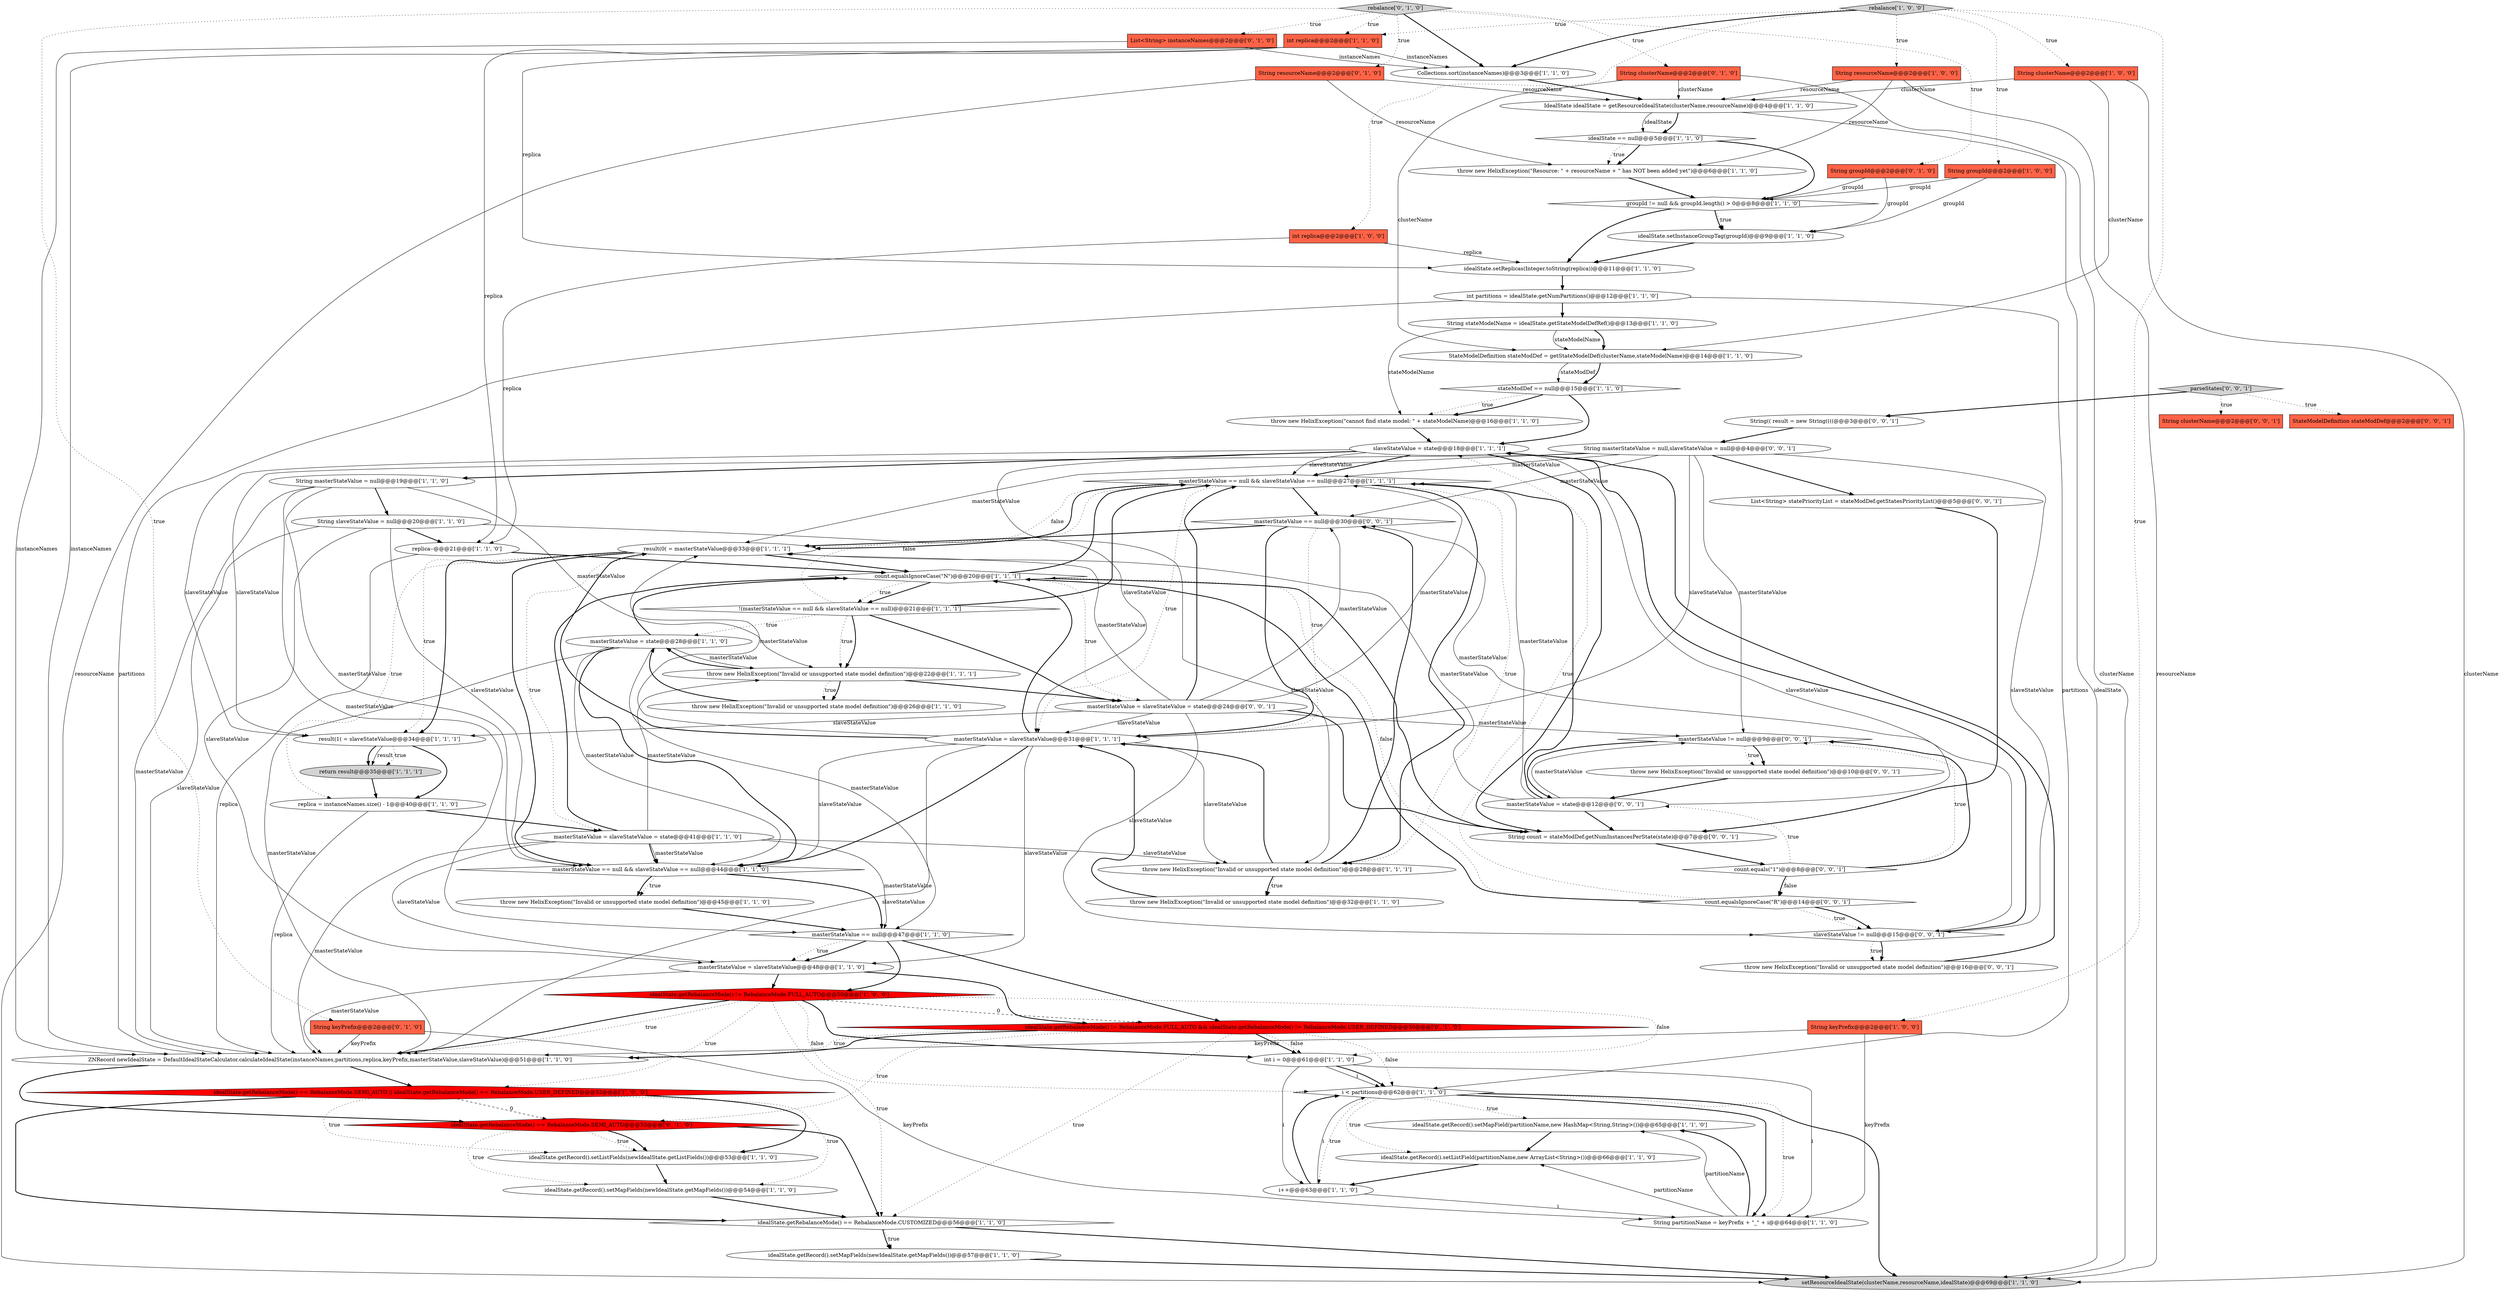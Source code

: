 digraph {
53 [style = filled, label = "int partitions = idealState.getNumPartitions()@@@12@@@['1', '1', '0']", fillcolor = white, shape = ellipse image = "AAA0AAABBB1BBB"];
6 [style = filled, label = "throw new HelixException(\"cannot find state model: \" + stateModelName)@@@16@@@['1', '1', '0']", fillcolor = white, shape = ellipse image = "AAA0AAABBB1BBB"];
9 [style = filled, label = "masterStateValue == null && slaveStateValue == null@@@27@@@['1', '1', '1']", fillcolor = white, shape = diamond image = "AAA0AAABBB1BBB"];
28 [style = filled, label = "String keyPrefix@@@2@@@['1', '0', '0']", fillcolor = tomato, shape = box image = "AAA0AAABBB1BBB"];
10 [style = filled, label = "masterStateValue == null && slaveStateValue == null@@@44@@@['1', '1', '0']", fillcolor = white, shape = diamond image = "AAA0AAABBB1BBB"];
35 [style = filled, label = "throw new HelixException(\"Resource: \" + resourceName + \" has NOT been added yet\")@@@6@@@['1', '1', '0']", fillcolor = white, shape = ellipse image = "AAA0AAABBB1BBB"];
36 [style = filled, label = "throw new HelixException(\"Invalid or unsupported state model definition\")@@@22@@@['1', '1', '1']", fillcolor = white, shape = ellipse image = "AAA0AAABBB1BBB"];
56 [style = filled, label = "idealState.getRebalanceMode() != RebalanceMode.FULL_AUTO && idealState.getRebalanceMode() != RebalanceMode.USER_DEFINED@@@50@@@['0', '1', '0']", fillcolor = red, shape = diamond image = "AAA1AAABBB2BBB"];
37 [style = filled, label = "stateModDef == null@@@15@@@['1', '1', '0']", fillcolor = white, shape = diamond image = "AAA0AAABBB1BBB"];
61 [style = filled, label = "String clusterName@@@2@@@['0', '1', '0']", fillcolor = tomato, shape = box image = "AAA0AAABBB2BBB"];
34 [style = filled, label = "String clusterName@@@2@@@['1', '0', '0']", fillcolor = tomato, shape = box image = "AAA0AAABBB1BBB"];
3 [style = filled, label = "int replica@@@2@@@['1', '0', '0']", fillcolor = tomato, shape = box image = "AAA0AAABBB1BBB"];
65 [style = filled, label = "List<String> statePriorityList = stateModDef.getStatesPriorityList()@@@5@@@['0', '0', '1']", fillcolor = white, shape = ellipse image = "AAA0AAABBB3BBB"];
57 [style = filled, label = "String groupId@@@2@@@['0', '1', '0']", fillcolor = tomato, shape = box image = "AAA0AAABBB2BBB"];
13 [style = filled, label = "String groupId@@@2@@@['1', '0', '0']", fillcolor = tomato, shape = box image = "AAA0AAABBB1BBB"];
66 [style = filled, label = "masterStateValue == null@@@30@@@['0', '0', '1']", fillcolor = white, shape = diamond image = "AAA0AAABBB3BBB"];
64 [style = filled, label = "masterStateValue = slaveStateValue = state@@@24@@@['0', '0', '1']", fillcolor = white, shape = ellipse image = "AAA0AAABBB3BBB"];
67 [style = filled, label = "String count = stateModDef.getNumInstancesPerState(state)@@@7@@@['0', '0', '1']", fillcolor = white, shape = ellipse image = "AAA0AAABBB3BBB"];
41 [style = filled, label = "idealState.getRebalanceMode() == RebalanceMode.SEMI_AUTO || idealState.getRebalanceMode() == RebalanceMode.USER_DEFINED@@@52@@@['1', '0', '0']", fillcolor = red, shape = diamond image = "AAA1AAABBB1BBB"];
78 [style = filled, label = "String(( result = new String((((@@@3@@@['0', '0', '1']", fillcolor = white, shape = ellipse image = "AAA0AAABBB3BBB"];
11 [style = filled, label = "Collections.sort(instanceNames)@@@3@@@['1', '1', '0']", fillcolor = white, shape = ellipse image = "AAA0AAABBB1BBB"];
18 [style = filled, label = "StateModelDefinition stateModDef = getStateModelDef(clusterName,stateModelName)@@@14@@@['1', '1', '0']", fillcolor = white, shape = ellipse image = "AAA0AAABBB1BBB"];
27 [style = filled, label = "setResourceIdealState(clusterName,resourceName,idealState)@@@69@@@['1', '1', '0']", fillcolor = lightgray, shape = ellipse image = "AAA0AAABBB1BBB"];
23 [style = filled, label = "idealState.getRebalanceMode() != RebalanceMode.FULL_AUTO@@@50@@@['1', '0', '0']", fillcolor = red, shape = diamond image = "AAA1AAABBB1BBB"];
50 [style = filled, label = "masterStateValue = slaveStateValue@@@48@@@['1', '1', '0']", fillcolor = white, shape = ellipse image = "AAA0AAABBB1BBB"];
59 [style = filled, label = "String resourceName@@@2@@@['0', '1', '0']", fillcolor = tomato, shape = box image = "AAA0AAABBB2BBB"];
33 [style = filled, label = "result(0( = masterStateValue@@@33@@@['1', '1', '1']", fillcolor = white, shape = ellipse image = "AAA0AAABBB1BBB"];
31 [style = filled, label = "ZNRecord newIdealState = DefaultIdealStateCalculator.calculateIdealState(instanceNames,partitions,replica,keyPrefix,masterStateValue,slaveStateValue)@@@51@@@['1', '1', '0']", fillcolor = white, shape = ellipse image = "AAA0AAABBB1BBB"];
47 [style = filled, label = "idealState.getRecord().setMapFields(newIdealState.getMapFields())@@@57@@@['1', '1', '0']", fillcolor = white, shape = ellipse image = "AAA0AAABBB1BBB"];
51 [style = filled, label = "i < partitions@@@62@@@['1', '1', '0']", fillcolor = white, shape = diamond image = "AAA0AAABBB1BBB"];
29 [style = filled, label = "String resourceName@@@2@@@['1', '0', '0']", fillcolor = tomato, shape = box image = "AAA0AAABBB1BBB"];
15 [style = filled, label = "idealState.getRebalanceMode() == RebalanceMode.CUSTOMIZED@@@56@@@['1', '1', '0']", fillcolor = white, shape = diamond image = "AAA0AAABBB1BBB"];
14 [style = filled, label = "idealState == null@@@5@@@['1', '1', '0']", fillcolor = white, shape = diamond image = "AAA0AAABBB1BBB"];
32 [style = filled, label = "int i = 0@@@61@@@['1', '1', '0']", fillcolor = white, shape = ellipse image = "AAA0AAABBB1BBB"];
52 [style = filled, label = "replica--@@@21@@@['1', '1', '0']", fillcolor = white, shape = ellipse image = "AAA0AAABBB1BBB"];
68 [style = filled, label = "count.equals(\"1\")@@@8@@@['0', '0', '1']", fillcolor = white, shape = diamond image = "AAA0AAABBB3BBB"];
74 [style = filled, label = "parseStates['0', '0', '1']", fillcolor = lightgray, shape = diamond image = "AAA0AAABBB3BBB"];
8 [style = filled, label = "idealState.getRecord().setMapField(partitionName,new HashMap<String,String>())@@@65@@@['1', '1', '0']", fillcolor = white, shape = ellipse image = "AAA0AAABBB1BBB"];
24 [style = filled, label = "count.equalsIgnoreCase(\"N\")@@@20@@@['1', '1', '1']", fillcolor = white, shape = diamond image = "AAA0AAABBB1BBB"];
12 [style = filled, label = "i++@@@63@@@['1', '1', '0']", fillcolor = white, shape = ellipse image = "AAA0AAABBB1BBB"];
30 [style = filled, label = "idealState.getRecord().setMapFields(newIdealState.getMapFields())@@@54@@@['1', '1', '0']", fillcolor = white, shape = ellipse image = "AAA0AAABBB1BBB"];
42 [style = filled, label = "idealState.getRecord().setListField(partitionName,new ArrayList<String>())@@@66@@@['1', '1', '0']", fillcolor = white, shape = ellipse image = "AAA0AAABBB1BBB"];
49 [style = filled, label = "String stateModelName = idealState.getStateModelDefRef()@@@13@@@['1', '1', '0']", fillcolor = white, shape = ellipse image = "AAA0AAABBB1BBB"];
5 [style = filled, label = "rebalance['1', '0', '0']", fillcolor = lightgray, shape = diamond image = "AAA0AAABBB1BBB"];
21 [style = filled, label = "masterStateValue = state@@@28@@@['1', '1', '0']", fillcolor = white, shape = ellipse image = "AAA0AAABBB1BBB"];
58 [style = filled, label = "rebalance['0', '1', '0']", fillcolor = lightgray, shape = diamond image = "AAA0AAABBB2BBB"];
45 [style = filled, label = "throw new HelixException(\"Invalid or unsupported state model definition\")@@@32@@@['1', '1', '0']", fillcolor = white, shape = ellipse image = "AAA0AAABBB1BBB"];
77 [style = filled, label = "StateModelDefinition stateModDef@@@2@@@['0', '0', '1']", fillcolor = tomato, shape = box image = "AAA0AAABBB3BBB"];
69 [style = filled, label = "String masterStateValue = null,slaveStateValue = null@@@4@@@['0', '0', '1']", fillcolor = white, shape = ellipse image = "AAA0AAABBB3BBB"];
1 [style = filled, label = "String slaveStateValue = null@@@20@@@['1', '1', '0']", fillcolor = white, shape = ellipse image = "AAA0AAABBB1BBB"];
2 [style = filled, label = "!(masterStateValue == null && slaveStateValue == null)@@@21@@@['1', '1', '1']", fillcolor = white, shape = diamond image = "AAA0AAABBB1BBB"];
70 [style = filled, label = "String clusterName@@@2@@@['0', '0', '1']", fillcolor = tomato, shape = box image = "AAA0AAABBB3BBB"];
7 [style = filled, label = "result(1( = slaveStateValue@@@34@@@['1', '1', '1']", fillcolor = white, shape = ellipse image = "AAA0AAABBB1BBB"];
17 [style = filled, label = "idealState.setReplicas(Integer.toString(replica))@@@11@@@['1', '1', '0']", fillcolor = white, shape = ellipse image = "AAA0AAABBB1BBB"];
19 [style = filled, label = "masterStateValue = slaveStateValue@@@31@@@['1', '1', '1']", fillcolor = white, shape = ellipse image = "AAA0AAABBB1BBB"];
75 [style = filled, label = "count.equalsIgnoreCase(\"R\")@@@14@@@['0', '0', '1']", fillcolor = white, shape = diamond image = "AAA0AAABBB3BBB"];
16 [style = filled, label = "throw new HelixException(\"Invalid or unsupported state model definition\")@@@45@@@['1', '1', '0']", fillcolor = white, shape = ellipse image = "AAA0AAABBB1BBB"];
55 [style = filled, label = "idealState.getRebalanceMode() == RebalanceMode.SEMI_AUTO@@@52@@@['0', '1', '0']", fillcolor = red, shape = diamond image = "AAA1AAABBB2BBB"];
25 [style = filled, label = "groupId != null && groupId.length() > 0@@@8@@@['1', '1', '0']", fillcolor = white, shape = diamond image = "AAA0AAABBB1BBB"];
73 [style = filled, label = "slaveStateValue != null@@@15@@@['0', '0', '1']", fillcolor = white, shape = diamond image = "AAA0AAABBB3BBB"];
62 [style = filled, label = "String keyPrefix@@@2@@@['0', '1', '0']", fillcolor = tomato, shape = box image = "AAA0AAABBB2BBB"];
40 [style = filled, label = "masterStateValue == null@@@47@@@['1', '1', '0']", fillcolor = white, shape = diamond image = "AAA0AAABBB1BBB"];
54 [style = filled, label = "throw new HelixException(\"Invalid or unsupported state model definition\")@@@26@@@['1', '1', '0']", fillcolor = white, shape = ellipse image = "AAA0AAABBB1BBB"];
20 [style = filled, label = "masterStateValue = slaveStateValue = state@@@41@@@['1', '1', '0']", fillcolor = white, shape = ellipse image = "AAA0AAABBB1BBB"];
26 [style = filled, label = "slaveStateValue = state@@@18@@@['1', '1', '1']", fillcolor = white, shape = ellipse image = "AAA0AAABBB1BBB"];
43 [style = filled, label = "return result@@@35@@@['1', '1', '1']", fillcolor = lightgray, shape = ellipse image = "AAA0AAABBB1BBB"];
60 [style = filled, label = "List<String> instanceNames@@@2@@@['0', '1', '0']", fillcolor = tomato, shape = box image = "AAA0AAABBB2BBB"];
22 [style = filled, label = "String masterStateValue = null@@@19@@@['1', '1', '0']", fillcolor = white, shape = ellipse image = "AAA0AAABBB1BBB"];
39 [style = filled, label = "replica = instanceNames.size() - 1@@@40@@@['1', '1', '0']", fillcolor = white, shape = ellipse image = "AAA0AAABBB1BBB"];
48 [style = filled, label = "IdealState idealState = getResourceIdealState(clusterName,resourceName)@@@4@@@['1', '1', '0']", fillcolor = white, shape = ellipse image = "AAA0AAABBB1BBB"];
63 [style = filled, label = "throw new HelixException(\"Invalid or unsupported state model definition\")@@@16@@@['0', '0', '1']", fillcolor = white, shape = ellipse image = "AAA0AAABBB3BBB"];
38 [style = filled, label = "idealState.setInstanceGroupTag(groupId)@@@9@@@['1', '1', '0']", fillcolor = white, shape = ellipse image = "AAA0AAABBB1BBB"];
71 [style = filled, label = "masterStateValue = state@@@12@@@['0', '0', '1']", fillcolor = white, shape = ellipse image = "AAA0AAABBB3BBB"];
46 [style = filled, label = "throw new HelixException(\"Invalid or unsupported state model definition\")@@@28@@@['1', '1', '1']", fillcolor = white, shape = ellipse image = "AAA0AAABBB1BBB"];
76 [style = filled, label = "throw new HelixException(\"Invalid or unsupported state model definition\")@@@10@@@['0', '0', '1']", fillcolor = white, shape = ellipse image = "AAA0AAABBB3BBB"];
4 [style = filled, label = "idealState.getRecord().setListFields(newIdealState.getListFields())@@@53@@@['1', '1', '0']", fillcolor = white, shape = ellipse image = "AAA0AAABBB1BBB"];
44 [style = filled, label = "int replica@@@2@@@['1', '1', '0']", fillcolor = tomato, shape = box image = "AAA0AAABBB1BBB"];
0 [style = filled, label = "String partitionName = keyPrefix + \"_\" + i@@@64@@@['1', '1', '0']", fillcolor = white, shape = ellipse image = "AAA0AAABBB1BBB"];
72 [style = filled, label = "masterStateValue != null@@@9@@@['0', '0', '1']", fillcolor = white, shape = diamond image = "AAA0AAABBB3BBB"];
57->25 [style = solid, label="groupId"];
9->33 [style = dotted, label="false"];
40->50 [style = dotted, label="true"];
21->10 [style = bold, label=""];
14->25 [style = bold, label=""];
65->67 [style = bold, label=""];
41->15 [style = bold, label=""];
14->35 [style = bold, label=""];
71->9 [style = bold, label=""];
29->48 [style = solid, label="resourceName"];
61->48 [style = solid, label="clusterName"];
18->37 [style = solid, label="stateModDef"];
73->63 [style = dotted, label="true"];
34->27 [style = solid, label="clusterName"];
26->19 [style = solid, label="slaveStateValue"];
50->56 [style = bold, label=""];
26->9 [style = bold, label=""];
71->72 [style = solid, label="masterStateValue"];
21->24 [style = bold, label=""];
20->31 [style = solid, label="masterStateValue"];
1->10 [style = solid, label="slaveStateValue"];
76->71 [style = bold, label=""];
58->62 [style = dotted, label="true"];
47->27 [style = bold, label=""];
68->71 [style = dotted, label="true"];
53->51 [style = solid, label="partitions"];
24->67 [style = bold, label=""];
40->23 [style = bold, label=""];
19->10 [style = solid, label="slaveStateValue"];
61->18 [style = solid, label="clusterName"];
26->22 [style = bold, label=""];
2->9 [style = dotted, label="false"];
19->24 [style = bold, label=""];
52->24 [style = bold, label=""];
5->13 [style = dotted, label="true"];
17->53 [style = bold, label=""];
71->67 [style = bold, label=""];
46->66 [style = bold, label=""];
51->42 [style = dotted, label="true"];
56->15 [style = dotted, label="true"];
2->36 [style = bold, label=""];
0->8 [style = bold, label=""];
67->68 [style = bold, label=""];
69->66 [style = solid, label="masterStateValue"];
7->43 [style = bold, label=""];
75->24 [style = dotted, label="false"];
61->27 [style = solid, label="clusterName"];
23->15 [style = dotted, label="true"];
64->9 [style = solid, label="masterStateValue"];
5->29 [style = dotted, label="true"];
56->31 [style = dotted, label="true"];
71->66 [style = solid, label="masterStateValue"];
19->31 [style = solid, label="slaveStateValue"];
56->51 [style = dotted, label="false"];
10->16 [style = dotted, label="true"];
68->72 [style = dotted, label="true"];
66->33 [style = bold, label=""];
5->44 [style = dotted, label="true"];
75->73 [style = dotted, label="true"];
36->54 [style = dotted, label="true"];
58->11 [style = bold, label=""];
64->7 [style = solid, label="slaveStateValue"];
32->12 [style = solid, label="i"];
33->7 [style = bold, label=""];
69->73 [style = solid, label="slaveStateValue"];
26->67 [style = bold, label=""];
64->9 [style = bold, label=""];
74->77 [style = dotted, label="true"];
40->50 [style = bold, label=""];
16->40 [style = bold, label=""];
50->23 [style = bold, label=""];
68->72 [style = bold, label=""];
74->78 [style = bold, label=""];
37->26 [style = bold, label=""];
11->48 [style = bold, label=""];
44->11 [style = solid, label="instanceNames"];
9->33 [style = bold, label=""];
56->32 [style = bold, label=""];
69->33 [style = solid, label="masterStateValue"];
75->24 [style = bold, label=""];
1->31 [style = solid, label="slaveStateValue"];
32->51 [style = solid, label="i"];
49->6 [style = solid, label="stateModelName"];
20->50 [style = solid, label="slaveStateValue"];
69->19 [style = solid, label="slaveStateValue"];
41->4 [style = bold, label=""];
23->41 [style = dotted, label="true"];
51->0 [style = bold, label=""];
19->46 [style = solid, label="slaveStateValue"];
62->0 [style = solid, label="keyPrefix"];
2->21 [style = dotted, label="true"];
2->9 [style = bold, label=""];
5->3 [style = dotted, label="true"];
19->50 [style = solid, label="slaveStateValue"];
58->60 [style = dotted, label="true"];
25->38 [style = dotted, label="true"];
26->7 [style = solid, label="slaveStateValue"];
20->40 [style = solid, label="masterStateValue"];
12->51 [style = bold, label=""];
62->31 [style = solid, label="keyPrefix"];
69->72 [style = solid, label="masterStateValue"];
5->34 [style = dotted, label="true"];
72->71 [style = bold, label=""];
32->0 [style = solid, label="i"];
28->31 [style = solid, label="keyPrefix"];
13->25 [style = solid, label="groupId"];
49->18 [style = bold, label=""];
13->38 [style = solid, label="groupId"];
21->31 [style = solid, label="masterStateValue"];
71->9 [style = solid, label="masterStateValue"];
31->41 [style = bold, label=""];
51->27 [style = bold, label=""];
46->45 [style = dotted, label="true"];
20->36 [style = solid, label="masterStateValue"];
46->19 [style = bold, label=""];
5->11 [style = bold, label=""];
44->31 [style = solid, label="instanceNames"];
1->46 [style = solid, label="slaveStateValue"];
15->47 [style = bold, label=""];
39->20 [style = bold, label=""];
38->17 [style = bold, label=""];
32->51 [style = bold, label=""];
69->7 [style = solid, label="slaveStateValue"];
30->15 [style = bold, label=""];
25->38 [style = bold, label=""];
33->39 [style = dotted, label="true"];
18->37 [style = bold, label=""];
23->31 [style = bold, label=""];
19->33 [style = bold, label=""];
56->55 [style = dotted, label="true"];
73->63 [style = bold, label=""];
53->31 [style = solid, label="partitions"];
41->30 [style = dotted, label="true"];
59->48 [style = solid, label="resourceName"];
6->26 [style = bold, label=""];
64->66 [style = solid, label="masterStateValue"];
15->47 [style = dotted, label="true"];
64->19 [style = solid, label="slaveStateValue"];
58->59 [style = dotted, label="true"];
21->36 [style = solid, label="masterStateValue"];
1->52 [style = bold, label=""];
34->18 [style = solid, label="clusterName"];
40->56 [style = bold, label=""];
56->31 [style = bold, label=""];
9->66 [style = bold, label=""];
72->76 [style = dotted, label="true"];
63->26 [style = bold, label=""];
48->14 [style = bold, label=""];
7->43 [style = solid, label="result"];
9->46 [style = bold, label=""];
23->51 [style = dotted, label="false"];
23->32 [style = bold, label=""];
2->64 [style = bold, label=""];
23->56 [style = dashed, label="0"];
19->10 [style = bold, label=""];
1->50 [style = solid, label="slaveStateValue"];
51->12 [style = dotted, label="true"];
51->0 [style = dotted, label="true"];
25->17 [style = bold, label=""];
66->19 [style = bold, label=""];
22->31 [style = solid, label="masterStateValue"];
55->30 [style = dotted, label="true"];
22->36 [style = solid, label="masterStateValue"];
0->42 [style = solid, label="partitionName"];
35->25 [style = bold, label=""];
55->4 [style = dotted, label="true"];
64->73 [style = solid, label="slaveStateValue"];
37->6 [style = dotted, label="true"];
20->46 [style = solid, label="slaveStateValue"];
9->19 [style = dotted, label="true"];
21->10 [style = solid, label="masterStateValue"];
41->4 [style = dotted, label="true"];
10->16 [style = bold, label=""];
73->26 [style = bold, label=""];
7->39 [style = bold, label=""];
33->24 [style = bold, label=""];
57->38 [style = solid, label="groupId"];
44->52 [style = solid, label="replica"];
9->46 [style = dotted, label="true"];
23->32 [style = dotted, label="false"];
10->40 [style = bold, label=""];
28->0 [style = solid, label="keyPrefix"];
55->15 [style = bold, label=""];
48->27 [style = solid, label="idealState"];
54->21 [style = bold, label=""];
75->73 [style = bold, label=""];
56->32 [style = dotted, label="false"];
64->67 [style = bold, label=""];
2->36 [style = dotted, label="true"];
22->1 [style = bold, label=""];
24->64 [style = dotted, label="true"];
21->40 [style = solid, label="masterStateValue"];
22->10 [style = solid, label="masterStateValue"];
58->61 [style = dotted, label="true"];
75->26 [style = dotted, label="true"];
43->39 [style = bold, label=""];
5->28 [style = dotted, label="true"];
64->33 [style = solid, label="masterStateValue"];
24->9 [style = bold, label=""];
36->64 [style = bold, label=""];
33->7 [style = dotted, label="true"];
60->11 [style = solid, label="instanceNames"];
12->51 [style = solid, label="i"];
69->65 [style = bold, label=""];
68->75 [style = dotted, label="false"];
19->33 [style = solid, label="masterStateValue"];
12->0 [style = solid, label="i"];
24->2 [style = bold, label=""];
66->19 [style = dotted, label="true"];
41->55 [style = dashed, label="0"];
52->31 [style = solid, label="replica"];
69->9 [style = solid, label="masterStateValue"];
58->57 [style = dotted, label="true"];
50->31 [style = solid, label="masterStateValue"];
33->10 [style = bold, label=""];
44->17 [style = solid, label="replica"];
42->12 [style = bold, label=""];
37->6 [style = bold, label=""];
59->35 [style = solid, label="resourceName"];
3->17 [style = solid, label="replica"];
72->76 [style = bold, label=""];
74->70 [style = dotted, label="true"];
29->27 [style = solid, label="resourceName"];
33->20 [style = dotted, label="true"];
20->10 [style = bold, label=""];
53->49 [style = bold, label=""];
36->21 [style = bold, label=""];
20->10 [style = solid, label="masterStateValue"];
58->44 [style = dotted, label="true"];
39->31 [style = solid, label="replica"];
34->48 [style = solid, label="clusterName"];
0->8 [style = solid, label="partitionName"];
8->42 [style = bold, label=""];
49->18 [style = solid, label="stateModelName"];
60->31 [style = solid, label="instanceNames"];
4->30 [style = bold, label=""];
55->4 [style = bold, label=""];
45->19 [style = bold, label=""];
31->55 [style = bold, label=""];
3->52 [style = solid, label="replica"];
78->69 [style = bold, label=""];
68->75 [style = bold, label=""];
59->27 [style = solid, label="resourceName"];
51->8 [style = dotted, label="true"];
48->14 [style = solid, label="idealState"];
64->72 [style = solid, label="masterStateValue"];
46->45 [style = bold, label=""];
26->73 [style = solid, label="slaveStateValue"];
24->2 [style = dotted, label="true"];
71->33 [style = solid, label="masterStateValue"];
36->54 [style = bold, label=""];
14->35 [style = dotted, label="true"];
29->35 [style = solid, label="resourceName"];
20->24 [style = bold, label=""];
15->27 [style = bold, label=""];
23->31 [style = dotted, label="true"];
7->43 [style = dotted, label="true"];
22->40 [style = solid, label="masterStateValue"];
26->9 [style = solid, label="slaveStateValue"];
}
